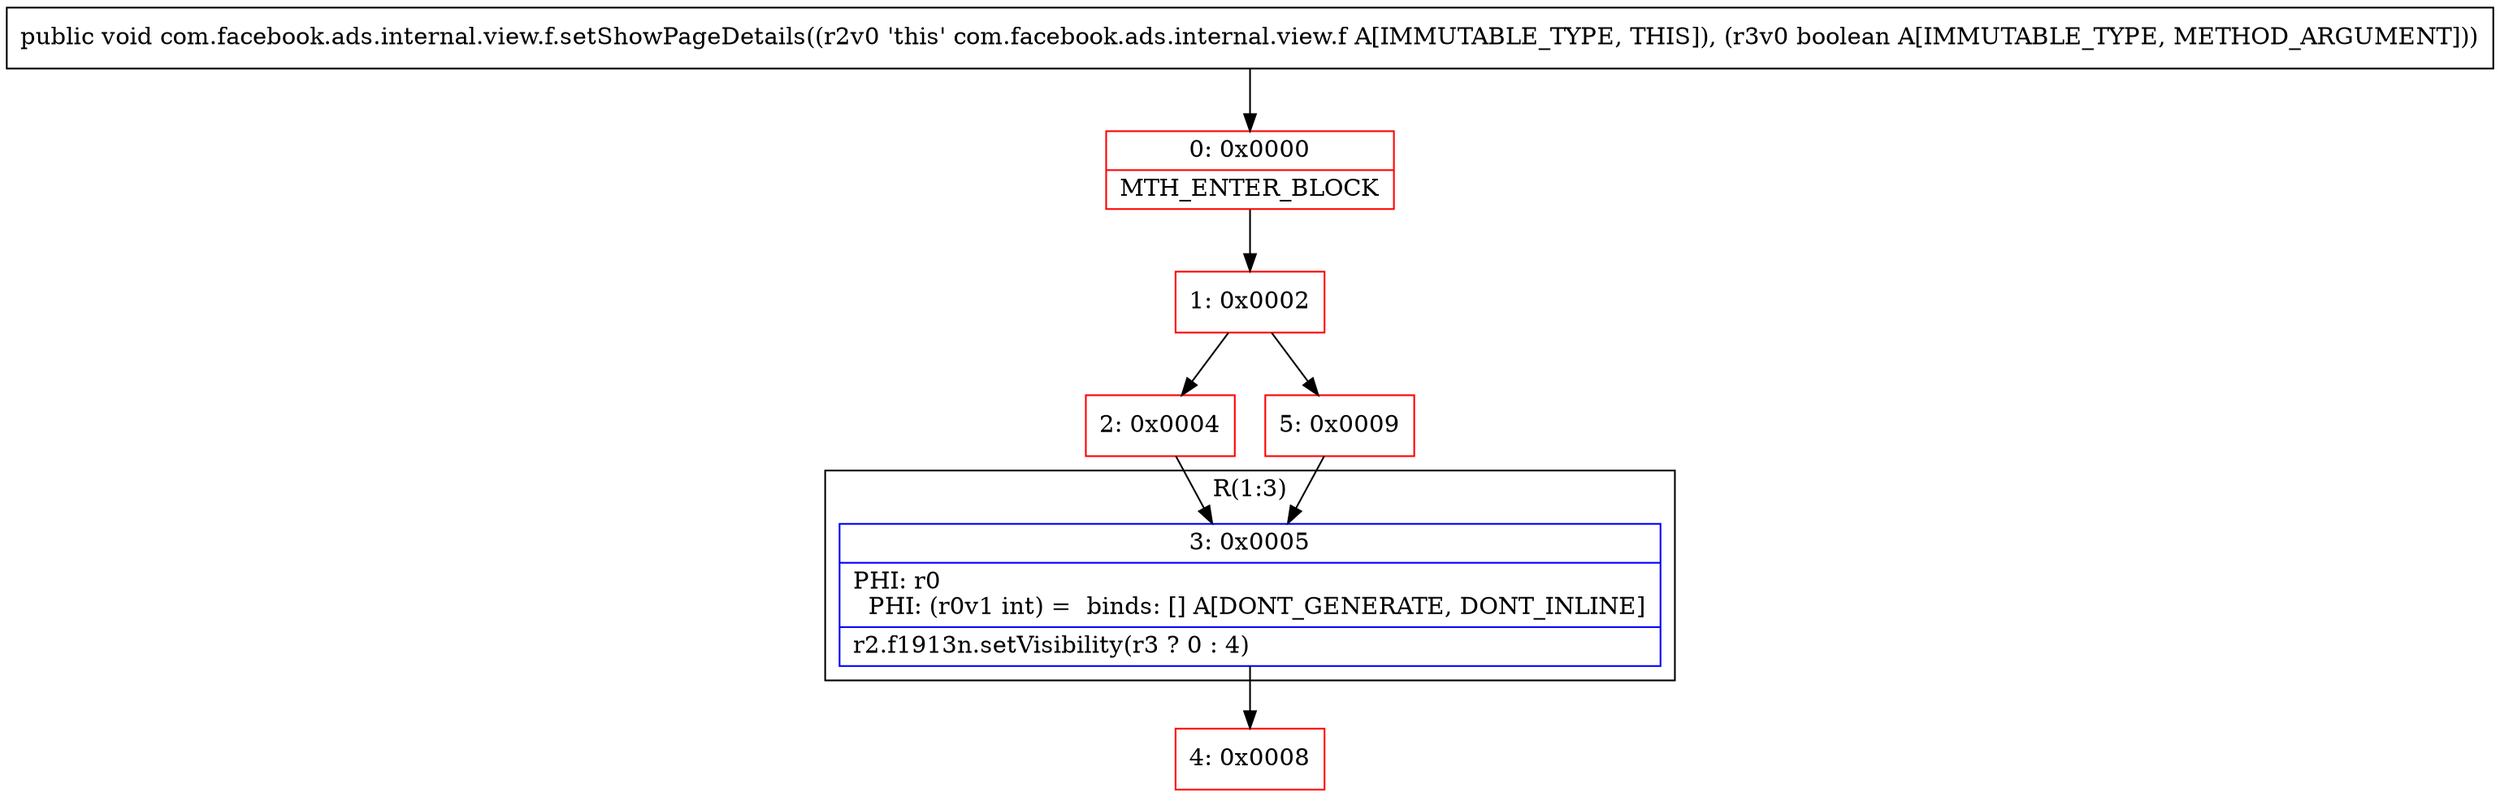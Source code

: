 digraph "CFG forcom.facebook.ads.internal.view.f.setShowPageDetails(Z)V" {
subgraph cluster_Region_1162728778 {
label = "R(1:3)";
node [shape=record,color=blue];
Node_3 [shape=record,label="{3\:\ 0x0005|PHI: r0 \l  PHI: (r0v1 int) =  binds: [] A[DONT_GENERATE, DONT_INLINE]\l|r2.f1913n.setVisibility(r3 ? 0 : 4)\l}"];
}
Node_0 [shape=record,color=red,label="{0\:\ 0x0000|MTH_ENTER_BLOCK\l}"];
Node_1 [shape=record,color=red,label="{1\:\ 0x0002}"];
Node_2 [shape=record,color=red,label="{2\:\ 0x0004}"];
Node_4 [shape=record,color=red,label="{4\:\ 0x0008}"];
Node_5 [shape=record,color=red,label="{5\:\ 0x0009}"];
MethodNode[shape=record,label="{public void com.facebook.ads.internal.view.f.setShowPageDetails((r2v0 'this' com.facebook.ads.internal.view.f A[IMMUTABLE_TYPE, THIS]), (r3v0 boolean A[IMMUTABLE_TYPE, METHOD_ARGUMENT])) }"];
MethodNode -> Node_0;
Node_3 -> Node_4;
Node_0 -> Node_1;
Node_1 -> Node_2;
Node_1 -> Node_5;
Node_2 -> Node_3;
Node_5 -> Node_3;
}

